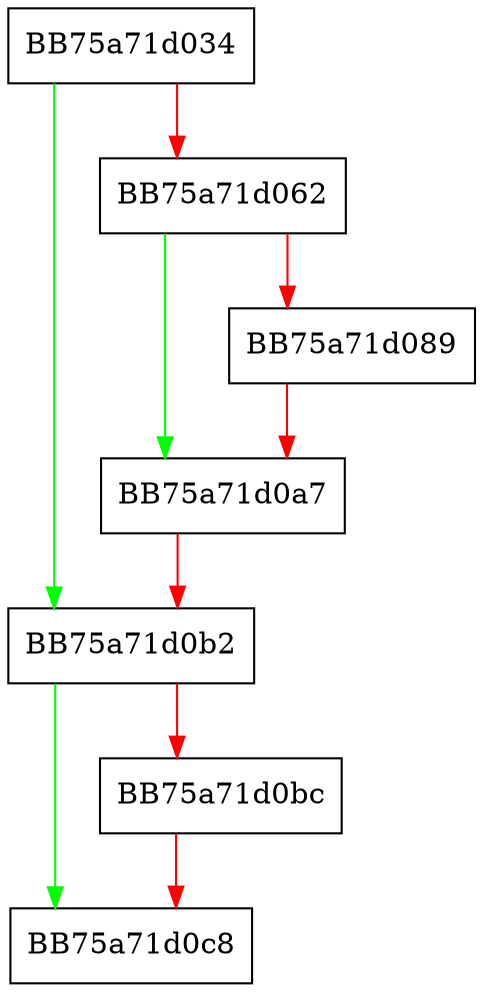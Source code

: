 digraph AddQualityCompat {
  node [shape="box"];
  graph [splines=ortho];
  BB75a71d034 -> BB75a71d0b2 [color="green"];
  BB75a71d034 -> BB75a71d062 [color="red"];
  BB75a71d062 -> BB75a71d0a7 [color="green"];
  BB75a71d062 -> BB75a71d089 [color="red"];
  BB75a71d089 -> BB75a71d0a7 [color="red"];
  BB75a71d0a7 -> BB75a71d0b2 [color="red"];
  BB75a71d0b2 -> BB75a71d0c8 [color="green"];
  BB75a71d0b2 -> BB75a71d0bc [color="red"];
  BB75a71d0bc -> BB75a71d0c8 [color="red"];
}